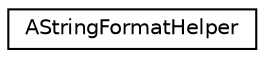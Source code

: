 digraph "Graphical Class Hierarchy"
{
 // LATEX_PDF_SIZE
  edge [fontname="Helvetica",fontsize="10",labelfontname="Helvetica",labelfontsize="10"];
  node [fontname="Helvetica",fontsize="10",shape=record];
  rankdir="LR";
  Node0 [label="AStringFormatHelper",height=0.2,width=0.4,color="black", fillcolor="white", style="filled",URL="$structAStringFormatHelper.html",tooltip=" "];
}
